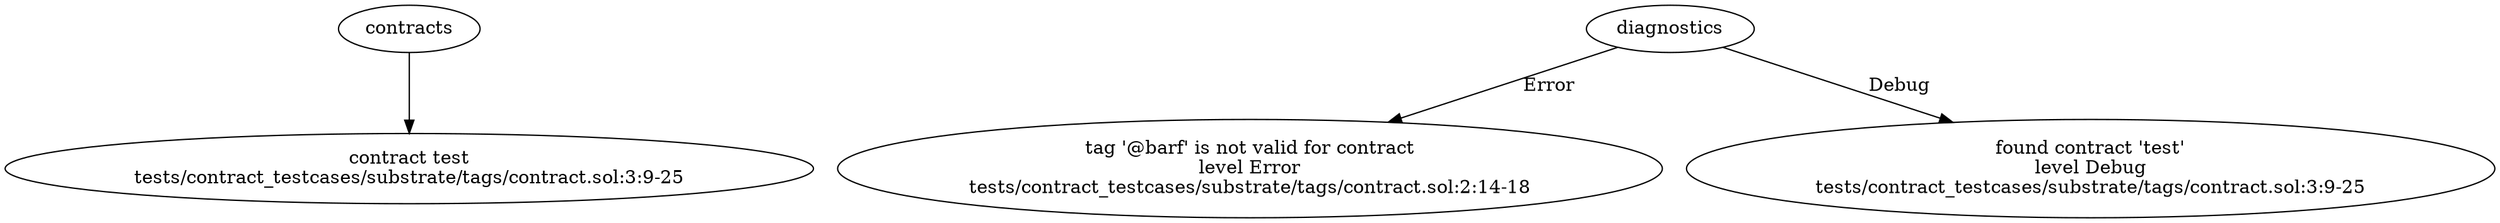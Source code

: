 strict digraph "tests/contract_testcases/substrate/tags/contract.sol" {
	contract [label="contract test\ntests/contract_testcases/substrate/tags/contract.sol:3:9-25"]
	diagnostic [label="tag '@barf' is not valid for contract\nlevel Error\ntests/contract_testcases/substrate/tags/contract.sol:2:14-18"]
	diagnostic_5 [label="found contract 'test'\nlevel Debug\ntests/contract_testcases/substrate/tags/contract.sol:3:9-25"]
	contracts -> contract
	diagnostics -> diagnostic [label="Error"]
	diagnostics -> diagnostic_5 [label="Debug"]
}
